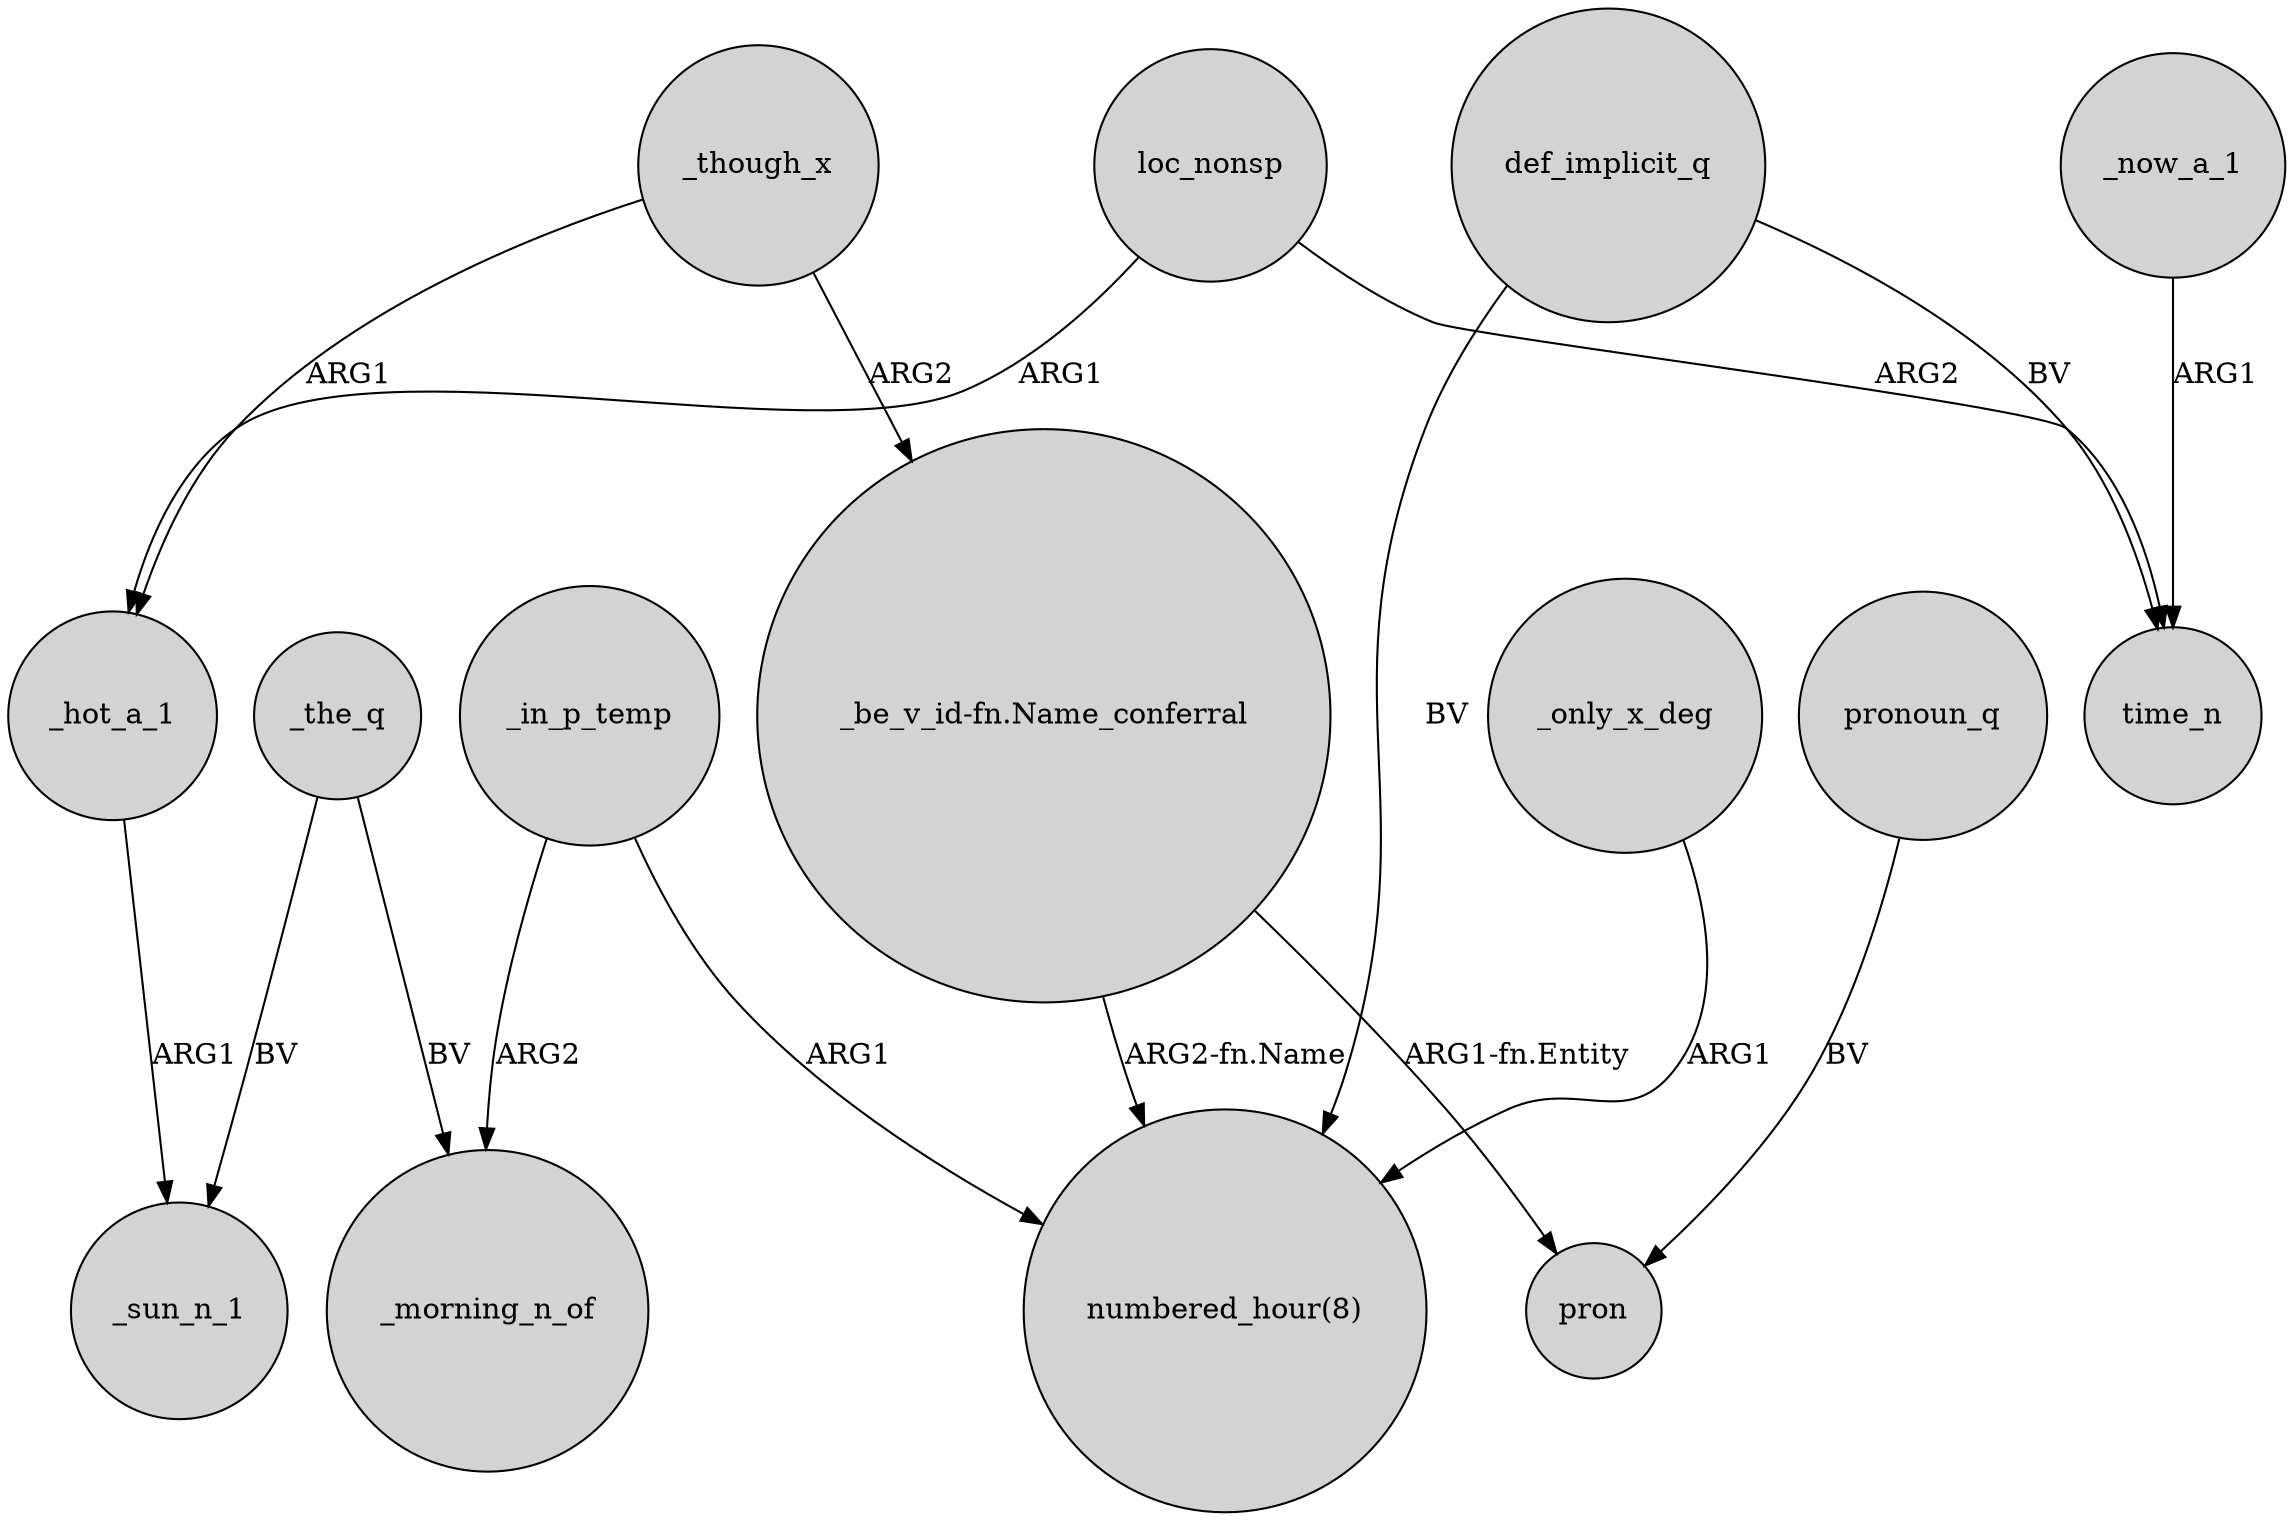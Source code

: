 digraph {
	node [shape=circle style=filled]
	_the_q -> _morning_n_of [label=BV]
	_the_q -> _sun_n_1 [label=BV]
	_in_p_temp -> _morning_n_of [label=ARG2]
	_only_x_deg -> "numbered_hour(8)" [label=ARG1]
	loc_nonsp -> time_n [label=ARG2]
	_hot_a_1 -> _sun_n_1 [label=ARG1]
	_now_a_1 -> time_n [label=ARG1]
	_though_x -> _hot_a_1 [label=ARG1]
	_though_x -> "_be_v_id-fn.Name_conferral" [label=ARG2]
	"_be_v_id-fn.Name_conferral" -> "numbered_hour(8)" [label="ARG2-fn.Name"]
	_in_p_temp -> "numbered_hour(8)" [label=ARG1]
	pronoun_q -> pron [label=BV]
	def_implicit_q -> time_n [label=BV]
	"_be_v_id-fn.Name_conferral" -> pron [label="ARG1-fn.Entity"]
	loc_nonsp -> _hot_a_1 [label=ARG1]
	def_implicit_q -> "numbered_hour(8)" [label=BV]
}
